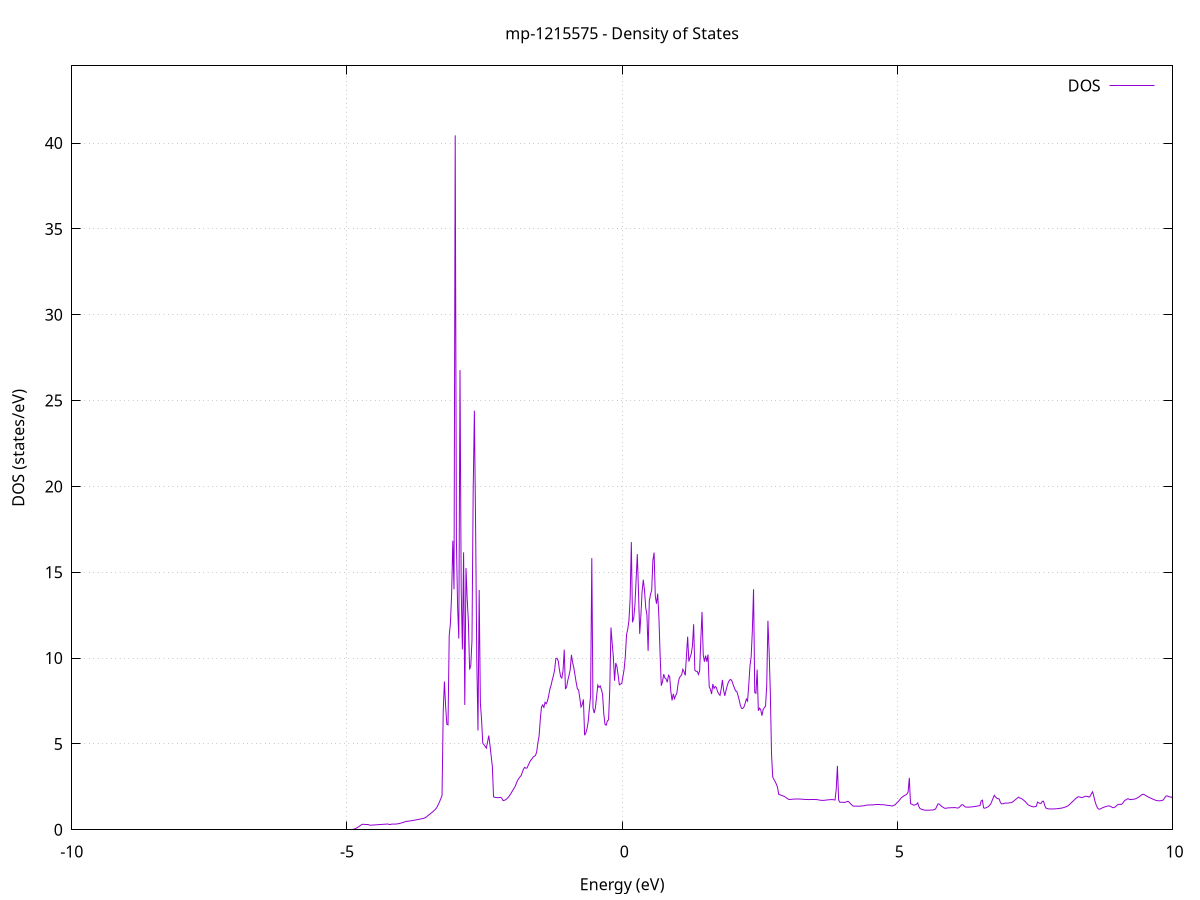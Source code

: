 set title 'mp-1215575 - Density of States'
set xlabel 'Energy (eV)'
set ylabel 'DOS (states/eV)'
set grid
set xrange [-10:10]
set yrange [0:44.496]
set xzeroaxis lt -1
set terminal png size 800,600
set output 'mp-1215575_dos_gnuplot.png'
plot '-' using 1:2 with lines title 'DOS'
-6.908400 0.000000
-6.886600 0.000000
-6.864800 0.000000
-6.843000 0.000000
-6.821300 0.000000
-6.799500 0.000000
-6.777700 0.000000
-6.756000 0.000000
-6.734200 0.000000
-6.712400 0.000000
-6.690600 0.000000
-6.668900 0.000000
-6.647100 0.000000
-6.625300 0.000000
-6.603600 0.000000
-6.581800 0.000000
-6.560000 0.000000
-6.538300 0.000000
-6.516500 0.000000
-6.494700 0.000000
-6.472900 0.000000
-6.451200 0.000000
-6.429400 0.000000
-6.407600 0.000000
-6.385900 0.000000
-6.364100 0.000000
-6.342300 0.000000
-6.320600 0.000000
-6.298800 0.000000
-6.277000 0.000000
-6.255200 0.000000
-6.233500 0.000000
-6.211700 0.000000
-6.189900 0.000000
-6.168200 0.000000
-6.146400 0.000000
-6.124600 0.000000
-6.102900 0.000000
-6.081100 0.000000
-6.059300 0.000000
-6.037500 0.000000
-6.015800 0.000000
-5.994000 0.000000
-5.972200 0.000000
-5.950500 0.000000
-5.928700 0.000000
-5.906900 0.000000
-5.885100 0.000000
-5.863400 0.000000
-5.841600 0.000000
-5.819800 0.000000
-5.798100 0.000000
-5.776300 0.000000
-5.754500 0.000000
-5.732800 0.000000
-5.711000 0.000000
-5.689200 0.000000
-5.667400 0.000000
-5.645700 0.000000
-5.623900 0.000000
-5.602100 0.000000
-5.580400 0.000000
-5.558600 0.000000
-5.536800 0.000000
-5.515100 0.000000
-5.493300 0.000000
-5.471500 0.000000
-5.449700 0.000000
-5.428000 0.000000
-5.406200 0.000000
-5.384400 0.000000
-5.362700 0.000000
-5.340900 0.000000
-5.319100 0.000000
-5.297400 0.000000
-5.275600 0.000000
-5.253800 0.000000
-5.232000 0.000000
-5.210300 0.000000
-5.188500 0.000000
-5.166700 0.000000
-5.145000 0.000000
-5.123200 0.000000
-5.101400 0.000000
-5.079600 0.000000
-5.057900 0.000000
-5.036100 0.000000
-5.014300 0.000000
-4.992600 0.000000
-4.970800 0.000000
-4.949000 0.000000
-4.927300 0.000100
-4.905500 0.010000
-4.883700 0.028200
-4.861900 0.052000
-4.840200 0.081300
-4.818400 0.116000
-4.796600 0.158700
-4.774900 0.207100
-4.753100 0.255500
-4.731300 0.303900
-4.709600 0.322600
-4.687800 0.314900
-4.666000 0.316200
-4.644200 0.316200
-4.622500 0.309400
-4.600700 0.286100
-4.578900 0.264600
-4.557200 0.269500
-4.535400 0.274400
-4.513600 0.279400
-4.491900 0.284300
-4.470100 0.289200
-4.448300 0.294200
-4.426500 0.299100
-4.404800 0.304000
-4.383000 0.308900
-4.361200 0.313900
-4.339500 0.318800
-4.317700 0.323700
-4.295900 0.328400
-4.274100 0.331400
-4.252400 0.333400
-4.230600 0.334500
-4.208800 0.334500
-4.187100 0.333100
-4.165300 0.331700
-4.143500 0.330200
-4.121800 0.331200
-4.100000 0.337200
-4.078200 0.347300
-4.056400 0.361000
-4.034700 0.377200
-4.012900 0.396200
-3.991100 0.417100
-3.969400 0.439300
-3.947600 0.462900
-3.925800 0.487600
-3.904100 0.496400
-3.882300 0.500300
-3.860500 0.511400
-3.838700 0.523000
-3.817000 0.534700
-3.795200 0.546800
-3.773400 0.559700
-3.751700 0.573100
-3.729900 0.586500
-3.708100 0.599900
-3.686300 0.613500
-3.664600 0.627400
-3.642800 0.641700
-3.621000 0.656400
-3.599300 0.671400
-3.577500 0.706400
-3.555700 0.751300
-3.534000 0.813300
-3.512200 0.865300
-3.490400 0.919000
-3.468600 0.975800
-3.446900 1.034800
-3.425100 1.096100
-3.403300 1.161400
-3.381600 1.234600
-3.359800 1.343100
-3.338000 1.490900
-3.316300 1.644200
-3.294500 1.813600
-3.272700 1.995400
-3.250900 6.931600
-3.229200 8.635900
-3.207400 7.196400
-3.185600 6.150400
-3.163900 6.110500
-3.142100 11.313000
-3.120300 12.030400
-3.098600 13.697900
-3.076800 16.834300
-3.055000 14.007400
-3.033200 40.451000
-3.011500 16.825100
-2.989700 12.973100
-2.967900 11.141100
-2.946200 26.772400
-2.924400 14.002700
-2.902600 10.502200
-2.880800 16.162000
-2.859100 7.273300
-2.837300 15.243500
-2.815500 13.450500
-2.793800 12.123600
-2.772000 9.332600
-2.750200 9.569200
-2.728500 11.029800
-2.706700 19.730700
-2.684900 24.412100
-2.663100 17.776500
-2.641400 9.990100
-2.619600 5.785800
-2.597800 13.965000
-2.576100 7.408700
-2.554300 6.398200
-2.532500 5.043900
-2.510800 4.954000
-2.489000 4.859100
-2.467200 4.757100
-2.445400 5.111800
-2.423700 5.484000
-2.401900 4.936000
-2.380100 4.311900
-2.358400 3.688400
-2.336600 1.921700
-2.314800 1.893500
-2.293100 1.880400
-2.271300 1.873000
-2.249500 1.872400
-2.227700 1.878700
-2.206000 1.889500
-2.184200 1.823200
-2.162400 1.696100
-2.140700 1.715000
-2.118900 1.747500
-2.097100 1.801100
-2.075300 1.869200
-2.053600 1.952400
-2.031800 2.058700
-2.010000 2.174600
-1.988300 2.291000
-1.966500 2.407800
-1.944700 2.524800
-1.923000 2.695500
-1.901200 2.865800
-1.879400 2.985100
-1.857600 3.075900
-1.835900 3.156200
-1.814100 3.348200
-1.792300 3.534900
-1.770600 3.637400
-1.748800 3.584900
-1.727000 3.601000
-1.705300 3.766000
-1.683500 3.919900
-1.661700 4.042500
-1.639900 4.129900
-1.618200 4.229700
-1.596400 4.282300
-1.574600 4.323700
-1.552900 4.540200
-1.531100 5.064900
-1.509300 5.454700
-1.487600 6.416200
-1.465800 7.152400
-1.444000 7.269600
-1.422200 7.126300
-1.400500 7.425800
-1.378700 7.339000
-1.356900 7.507700
-1.335200 7.807000
-1.313400 8.183500
-1.291600 8.419400
-1.269800 8.727700
-1.248100 8.992300
-1.226300 9.324800
-1.204500 9.966800
-1.182800 9.992500
-1.161000 9.836800
-1.139200 9.311900
-1.117500 8.916100
-1.095700 8.836800
-1.073900 9.273500
-1.052100 10.488300
-1.030400 8.194900
-1.008600 8.330500
-0.986800 8.713200
-0.965100 8.999800
-0.943300 9.334500
-0.921500 10.187500
-0.899800 9.739100
-0.878000 9.436000
-0.856200 9.006400
-0.834400 8.564000
-0.812700 8.206700
-0.790900 8.143000
-0.769100 7.657400
-0.747400 7.154000
-0.725600 7.290900
-0.703800 7.592500
-0.682000 5.505400
-0.660300 5.641200
-0.638500 5.884900
-0.616700 6.302000
-0.595000 7.088000
-0.573200 7.788300
-0.551400 15.821700
-0.529700 7.090200
-0.507900 6.799800
-0.486100 7.101600
-0.464300 7.750800
-0.442600 8.427900
-0.420800 8.290300
-0.399000 8.381800
-0.377300 8.171200
-0.355500 7.891000
-0.333700 6.765500
-0.312000 6.141200
-0.290200 6.089900
-0.268400 6.343500
-0.246600 6.403200
-0.224900 8.175000
-0.203100 11.780100
-0.181300 10.876900
-0.159600 10.059300
-0.137800 8.680100
-0.116000 9.714000
-0.094300 9.493400
-0.072500 9.001300
-0.050700 8.445300
-0.028900 8.488200
-0.007200 8.526800
0.014600 8.929800
0.036400 9.354900
0.058100 10.112800
0.079900 11.360100
0.101700 11.686200
0.123500 12.186000
0.145200 13.460800
0.167000 16.758800
0.188800 12.084600
0.210500 12.329700
0.232300 13.105000
0.254100 14.594100
0.275800 16.052900
0.297600 13.808300
0.319400 11.411900
0.341200 12.514600
0.362900 13.908300
0.384700 14.566700
0.406500 13.923800
0.428200 12.944200
0.450000 12.524400
0.471800 10.417100
0.493500 13.327100
0.515300 13.704100
0.537100 13.962400
0.558900 15.702600
0.580600 16.145800
0.602400 13.596300
0.624200 13.165200
0.645900 13.752400
0.667700 12.404000
0.689500 10.224700
0.711200 8.394800
0.733000 8.619100
0.754800 9.061300
0.776600 8.843700
0.798300 8.792300
0.820100 8.594800
0.841900 9.002900
0.863600 8.910900
0.885400 8.034800
0.907200 7.537600
0.929000 7.913100
0.950700 7.638800
0.972500 7.818900
0.994300 7.965800
1.016000 8.497900
1.037800 8.839000
1.059600 8.939500
1.081300 9.027200
1.103100 9.344800
1.124900 9.204600
1.146700 8.990100
1.168400 10.130200
1.190200 11.248600
1.212000 9.798900
1.233700 10.040100
1.255500 10.239500
1.277300 10.716900
1.299000 11.973400
1.320800 9.291100
1.342600 9.231200
1.364400 9.229000
1.386100 9.047000
1.407900 9.250500
1.429700 11.086400
1.451400 12.692000
1.473200 10.194200
1.495000 9.789800
1.516700 10.147400
1.538500 9.789200
1.560300 10.207300
1.582100 8.325400
1.603800 8.185400
1.625600 7.907500
1.647400 8.491700
1.669100 8.227200
1.690900 8.346700
1.712700 8.283100
1.734500 8.043000
1.756200 7.914800
1.778000 7.828600
1.799800 8.206300
1.821500 8.726800
1.843300 8.127400
1.865100 7.803200
1.886800 8.112500
1.908600 8.378300
1.930400 8.600000
1.952200 8.714100
1.973900 8.759400
1.995700 8.659100
2.017500 8.441600
2.039200 8.272900
2.061000 8.086500
2.082800 8.067600
2.104500 7.829900
2.126300 7.562300
2.148100 7.240900
2.169900 7.072300
2.191600 7.067900
2.213400 7.150500
2.235200 7.364900
2.256900 7.618900
2.278700 7.495800
2.300500 8.424200
2.322300 9.530500
2.344000 10.069900
2.365800 11.589500
2.387600 14.006900
2.409300 7.992000
2.431100 7.952000
2.452900 9.334400
2.474600 6.932700
2.496400 7.086700
2.518200 6.991100
2.540000 6.647500
2.561700 7.000900
2.583500 7.114000
2.605300 7.199600
2.627000 8.397900
2.648800 12.174200
2.670600 10.374400
2.692300 8.037500
2.714100 4.403500
2.735900 3.072800
2.757700 2.938900
2.779400 2.808600
2.801200 2.664100
2.823000 2.479400
2.844700 2.065100
2.866500 2.039100
2.888300 2.011600
2.910000 1.990000
2.931800 1.960600
2.953600 1.931300
2.975400 1.877100
2.997100 1.825700
3.018900 1.782200
3.040700 1.766500
3.062400 1.768700
3.084200 1.776300
3.106000 1.785700
3.127800 1.789700
3.149500 1.791700
3.171300 1.792500
3.193100 1.792200
3.214800 1.791200
3.236600 1.788300
3.258400 1.783200
3.280100 1.777100
3.301900 1.772700
3.323700 1.768400
3.345500 1.764400
3.367200 1.761700
3.389000 1.759600
3.410800 1.761200
3.432500 1.762700
3.454300 1.761700
3.476100 1.761000
3.497800 1.761000
3.519600 1.759500
3.541400 1.755700
3.563200 1.746700
3.584900 1.728400
3.606700 1.720200
3.628500 1.713900
3.650200 1.712000
3.672000 1.715100
3.693800 1.724300
3.715500 1.733800
3.737300 1.742100
3.759100 1.749000
3.780900 1.754700
3.802600 1.757900
3.824400 1.757100
3.846200 1.746400
3.867900 1.732700
3.889700 2.350400
3.911500 3.726800
3.933300 1.734000
3.955000 1.606700
3.976800 1.604600
3.998600 1.603500
4.020300 1.600100
4.042100 1.597400
4.063900 1.609200
4.085600 1.651000
4.107400 1.657400
4.129200 1.587000
4.151000 1.517400
4.172700 1.449200
4.194500 1.388100
4.216300 1.374200
4.238000 1.373400
4.259800 1.373200
4.281600 1.373600
4.303300 1.375300
4.325100 1.378300
4.346900 1.382600
4.368700 1.389300
4.390400 1.398800
4.412200 1.417300
4.434000 1.430500
4.455700 1.437800
4.477500 1.442800
4.499300 1.446500
4.521000 1.448900
4.542800 1.451400
4.564600 1.454400
4.586400 1.456300
4.608100 1.457400
4.629900 1.457500
4.651700 1.457000
4.673400 1.457200
4.695200 1.458500
4.717000 1.460800
4.738800 1.458600
4.760500 1.453100
4.782300 1.443200
4.804100 1.432800
4.825800 1.422700
4.847600 1.413600
4.869400 1.404500
4.891100 1.395600
4.912900 1.386800
4.934700 1.426700
4.956500 1.443300
4.978200 1.519800
5.000000 1.598500
5.021800 1.659700
5.043500 1.742000
5.065300 1.834400
5.087100 1.898600
5.108800 1.952000
5.130600 1.995200
5.152400 2.031100
5.174200 2.080800
5.195900 2.205000
5.217700 3.025500
5.239500 1.536100
5.261200 1.489400
5.283000 1.454200
5.304800 1.429000
5.326600 1.455600
5.348300 1.489000
5.370100 1.565900
5.391900 1.346600
5.413600 1.232100
5.435400 1.202900
5.457200 1.179600
5.478900 1.160100
5.500700 1.143400
5.522500 1.141000
5.544300 1.139200
5.566000 1.140900
5.587800 1.144100
5.609600 1.146700
5.631300 1.150200
5.653100 1.156800
5.674900 1.175100
5.696600 1.219400
5.718400 1.378700
5.740200 1.508500
5.762000 1.496900
5.783700 1.426900
5.805500 1.366300
5.827300 1.315300
5.849000 1.273700
5.870800 1.245500
5.892600 1.261000
5.914300 1.272400
5.936100 1.277100
5.957900 1.281300
5.979700 1.284700
6.001400 1.287300
6.023200 1.288700
6.045000 1.289300
6.066700 1.283800
6.088500 1.264900
6.110300 1.273700
6.132100 1.324900
6.153800 1.411500
6.175600 1.464200
6.197400 1.445600
6.219100 1.364600
6.240900 1.326100
6.262700 1.318700
6.284400 1.316600
6.306200 1.320500
6.328000 1.326500
6.349800 1.332800
6.371500 1.339400
6.393300 1.346900
6.415100 1.358300
6.436800 1.370400
6.458600 1.383500
6.480400 1.397500
6.502100 1.412300
6.523900 1.680000
6.545700 1.726000
6.567500 1.275800
6.589200 1.256200
6.611000 1.284700
6.632800 1.314000
6.654500 1.351700
6.676300 1.420900
6.698100 1.508300
6.719800 1.679900
6.741600 1.851200
6.763400 2.008400
6.785200 1.907300
6.806900 1.834300
6.828700 1.809900
6.850500 1.799800
6.872200 1.593500
6.894000 1.509600
6.915800 1.513000
6.937600 1.537300
6.959300 1.552700
6.981100 1.557000
7.002900 1.554200
7.024600 1.563700
7.046400 1.572500
7.068200 1.582100
7.089900 1.609700
7.111700 1.658200
7.133500 1.721000
7.155300 1.780600
7.177000 1.832900
7.198800 1.900100
7.220600 1.856300
7.242300 1.834700
7.264100 1.799300
7.285900 1.749500
7.307600 1.688100
7.329400 1.630100
7.351200 1.538300
7.373000 1.467700
7.394700 1.421100
7.416500 1.391400
7.438300 1.361700
7.460000 1.341900
7.481800 1.335900
7.503600 1.346200
7.525300 1.364700
7.547100 1.611700
7.568900 1.570600
7.590700 1.536900
7.612400 1.538100
7.634200 1.659400
7.656000 1.663200
7.677700 1.424800
7.699500 1.263400
7.721300 1.236800
7.743100 1.221500
7.764800 1.213900
7.786600 1.210200
7.808400 1.213500
7.830100 1.215100
7.851900 1.216100
7.873700 1.220000
7.895400 1.226800
7.917200 1.233100
7.939000 1.241900
7.960800 1.253400
7.982500 1.259900
8.004300 1.278200
8.026100 1.297500
8.047800 1.319300
8.069600 1.344200
8.091400 1.378100
8.113100 1.425600
8.134900 1.491500
8.156700 1.558600
8.178500 1.625000
8.200200 1.690100
8.222000 1.757500
8.243800 1.824200
8.265500 1.883200
8.287300 1.924000
8.309100 1.913100
8.330900 1.891500
8.352600 1.879100
8.374400 1.891000
8.396200 1.929500
8.417900 1.949000
8.439700 1.951500
8.461500 1.935100
8.483200 1.897900
8.505000 1.958100
8.526800 2.104300
8.548600 2.213000
8.570300 1.945800
8.592100 1.649600
8.613900 1.438200
8.635600 1.285300
8.657400 1.208300
8.679200 1.197900
8.700900 1.235700
8.722700 1.272300
8.744500 1.302700
8.766300 1.326800
8.788000 1.348600
8.809800 1.368900
8.831600 1.390000
8.853300 1.388500
8.875100 1.359400
8.896900 1.321200
8.918600 1.289700
8.940400 1.291500
8.962200 1.340500
8.984000 1.410400
9.005700 1.461100
9.027500 1.482800
9.049300 1.481400
9.071000 1.477000
9.092800 1.535700
9.114600 1.632100
9.136400 1.725500
9.158100 1.740000
9.179900 1.801200
9.201700 1.800800
9.223400 1.755600
9.245200 1.760700
9.267000 1.769800
9.288700 1.778400
9.310500 1.788500
9.332300 1.810200
9.354100 1.843800
9.375800 1.883300
9.397600 1.929400
9.419400 1.984500
9.441100 2.041900
9.462900 2.069700
9.484700 2.053800
9.506400 2.009400
9.528200 1.965900
9.550000 1.926200
9.571800 1.888900
9.593500 1.858800
9.615300 1.828500
9.637100 1.795100
9.658800 1.762300
9.680600 1.735400
9.702400 1.714200
9.724100 1.697600
9.745900 1.687700
9.767700 1.687500
9.789500 1.696800
9.811200 1.714200
9.833000 1.736700
9.854800 1.842100
9.876500 1.944300
9.898300 1.978700
9.920100 1.950800
9.941900 1.924100
9.963600 1.906300
9.985400 1.900800
10.007200 1.829500
10.028900 1.786800
10.050700 1.763300
10.072500 1.739300
10.094200 1.720600
10.116000 1.707400
10.137800 1.700900
10.159600 1.699200
10.181300 1.699900
10.203100 1.705800
10.224900 1.715800
10.246600 1.723200
10.268400 1.731000
10.290200 1.732900
10.311900 1.739100
10.333700 1.739200
10.355500 1.746200
10.377300 1.762300
10.399000 1.779800
10.420800 1.791000
10.442600 1.800100
10.464300 1.809500
10.486100 1.819400
10.507900 1.791800
10.529600 1.768600
10.551400 1.764400
10.573200 1.763500
10.595000 1.754000
10.616700 1.735400
10.638500 1.707500
10.660300 1.705800
10.682000 1.632700
10.703800 1.603600
10.725600 1.584800
10.747400 1.572200
10.769100 1.563200
10.790900 1.560000
10.812700 1.559200
10.834400 1.554500
10.856200 1.545700
10.878000 1.535300
10.899700 1.526800
10.921500 1.519100
10.943300 1.511200
10.965100 1.504700
10.986800 1.499700
11.008600 1.499600
11.030400 1.559100
11.052100 1.687600
11.073900 1.983600
11.095700 1.844600
11.117400 1.870000
11.139200 1.912700
11.161000 1.948800
11.182800 1.980900
11.204500 2.039900
11.226300 2.053200
11.248100 1.999900
11.269800 1.993900
11.291600 1.970300
11.313400 1.978600
11.335200 1.986600
11.356900 1.994300
11.378700 1.938600
11.400500 1.931100
11.422200 1.937700
11.444000 1.952100
11.465800 1.951400
11.487500 1.934400
11.509300 1.900600
11.531100 1.860300
11.552900 1.827500
11.574600 1.801800
11.596400 1.783700
11.618200 1.780600
11.639900 1.797400
11.661700 1.842900
11.683500 1.908100
11.705200 1.973800
11.727000 2.685900
11.748800 1.866700
11.770600 1.797300
11.792300 1.790200
11.814100 1.786900
11.835900 1.783700
11.857600 1.783300
11.879400 1.787300
11.901200 1.792000
11.922900 1.798700
11.944700 1.802400
11.966500 1.804400
11.988300 1.806600
12.010000 1.812500
12.031800 1.810700
12.053600 1.811900
12.075300 1.813000
12.097100 1.813500
12.118900 1.818900
12.140700 1.820600
12.162400 1.822300
12.184200 1.824500
12.206000 1.826500
12.227700 1.870100
12.249500 1.918400
12.271300 1.977500
12.293000 2.046600
12.314800 2.126500
12.336600 2.081700
12.358400 2.011800
12.380100 1.980400
12.401900 1.973700
12.423700 1.963900
12.445400 1.952200
12.467200 1.939600
12.489000 1.923400
12.510700 1.908500
12.532500 1.895200
12.554300 1.882500
12.576100 1.877000
12.597800 1.877900
12.619600 1.882000
12.641400 1.886100
12.663100 1.891800
12.684900 1.899700
12.706700 1.908600
12.728400 1.919200
12.750200 1.932200
12.772000 1.946000
12.793800 1.960000
12.815500 1.974800
12.837300 1.990100
12.859100 2.006100
12.880800 2.024900
12.902600 2.047800
12.924400 2.073800
12.946200 2.102800
12.967900 2.143300
12.989700 2.199200
13.011500 2.247300
13.033200 2.284500
13.055000 2.311800
13.076800 2.342900
13.098500 2.371200
13.120300 2.398100
13.142100 2.416800
13.163900 2.440300
13.185600 2.465600
13.207400 2.496700
13.229200 2.518200
13.250900 2.508200
13.272700 2.471600
13.294500 2.456300
13.316200 2.446600
13.338000 2.439000
13.359800 2.428700
13.381600 2.419600
13.403300 2.409300
13.425100 2.396200
13.446900 2.381200
13.468600 2.364200
13.490400 2.347900
13.512200 2.318700
13.533900 2.206000
13.555700 2.127100
13.577500 2.085100
13.599300 2.050400
13.621000 2.003500
13.642800 1.947700
13.664600 1.904700
13.686300 1.857100
13.708100 1.831100
13.729900 1.814600
13.751700 1.802900
13.773400 1.796400
13.795200 1.790400
13.817000 1.781200
13.838700 1.773800
13.860500 1.780900
13.882300 1.785500
13.904000 1.757200
13.925800 1.729300
13.947600 1.732700
13.969400 1.737600
13.991100 1.743400
14.012900 1.752500
14.034700 1.761300
14.056400 1.769100
14.078200 1.776900
14.100000 1.785600
14.121700 1.798800
14.143500 1.815500
14.165300 1.843200
14.187100 1.870200
14.208800 1.894700
14.230600 1.946400
14.252400 1.989000
14.274100 2.021000
14.295900 2.040800
14.317700 2.059000
14.339500 2.085900
14.361200 2.111100
14.383000 2.133300
14.404800 2.151800
14.426500 2.168800
14.448300 2.185600
14.470100 2.207500
14.491800 2.235400
14.513600 2.230300
14.535400 2.227400
14.557200 2.241600
14.578900 2.270900
14.600700 2.329100
14.622500 2.440600
14.644200 2.573000
14.666000 2.645800
14.687800 2.642000
14.709500 2.650900
14.731300 2.678700
14.753100 2.724700
14.774900 2.775300
14.796600 2.835300
14.818400 2.896700
14.840200 2.917400
14.861900 2.903200
14.883700 2.854700
14.905500 2.758200
14.927200 2.613000
14.949000 2.511600
14.970800 2.503700
14.992600 2.498700
15.014300 2.478800
15.036100 2.450300
15.057900 2.422500
15.079600 2.391900
15.101400 2.376000
15.123200 2.375200
15.145000 2.386600
15.166700 2.398800
15.188500 2.406600
15.210300 2.408200
15.232000 2.405100
15.253800 2.399400
15.275600 2.387600
15.297300 2.378800
15.319100 2.385600
15.340900 2.409100
15.362700 2.458600
15.384400 2.544000
15.406200 2.593700
15.428000 2.616100
15.449700 2.626200
15.471500 2.630300
15.493300 2.626800
15.515000 2.615200
15.536800 2.599000
15.558600 2.579400
15.580400 2.540700
15.602100 2.511700
15.623900 2.523100
15.645700 2.547900
15.667400 2.563600
15.689200 2.567800
15.711000 2.563500
15.732700 2.546200
15.754500 2.511400
15.776300 2.498300
15.798100 2.512600
15.819800 2.511500
15.841600 2.503500
15.863400 2.503800
15.885100 2.506800
15.906900 2.521000
15.928700 2.526400
15.950500 2.437800
15.972200 2.420000
15.994000 2.420800
16.015800 2.423800
16.037500 2.428600
16.059300 2.435400
16.081100 2.443500
16.102800 2.455100
16.124600 2.477100
16.146400 2.507900
16.168200 2.531200
16.189900 2.549200
16.211700 2.561700
16.233500 2.562200
16.255200 2.550900
16.277000 2.530200
16.298800 2.492700
16.320500 2.441200
16.342300 2.409900
16.364100 2.379100
16.385900 2.344900
16.407600 2.316000
16.429400 2.294400
16.451200 2.279400
16.472900 2.267900
16.494700 2.255100
16.516500 2.244200
16.538200 2.238900
16.560000 2.239800
16.581800 2.240600
16.603600 2.247400
16.625300 2.260300
16.647100 2.277500
16.668900 2.294200
16.690600 2.310000
16.712400 2.342100
16.734200 2.377100
16.756000 2.412500
16.777700 2.440400
16.799500 2.468000
16.821300 2.493600
16.843000 2.520100
16.864800 2.547500
16.886600 2.574400
16.908300 2.624900
16.930100 2.665400
16.951900 2.695800
16.973700 2.721500
16.995400 2.747200
17.017200 2.772100
17.039000 2.793700
17.060700 2.820300
17.082500 2.866500
17.104300 2.912800
17.126000 2.948100
17.147800 2.977200
17.169600 3.008600
17.191400 3.025800
17.213100 3.023900
17.234900 3.003000
17.256700 2.968200
17.278400 2.923200
17.300200 2.863700
17.322000 2.790400
17.343800 2.707700
17.365500 2.647400
17.387300 2.657100
17.409100 2.632500
17.430800 2.613200
17.452600 2.605600
17.474400 2.537900
17.496100 2.504400
17.517900 2.493100
17.539700 2.481200
17.561500 2.466900
17.583200 2.449500
17.605000 2.429700
17.626800 2.409400
17.648500 2.393100
17.670300 2.381500
17.692100 2.378700
17.713800 2.386600
17.735600 2.391100
17.757400 2.366500
17.779200 2.341500
17.800900 2.322400
17.822700 2.314400
17.844500 2.321700
17.866200 2.340500
17.888000 2.373800
17.909800 2.323200
17.931500 2.302200
17.953300 2.300800
17.975100 2.304800
17.996900 2.309000
18.018600 2.307100
18.040400 2.301700
18.062200 2.291500
18.083900 2.275700
18.105700 2.257600
18.127500 2.236400
18.149300 2.228500
18.171000 2.225800
18.192800 2.225600
18.214600 2.228400
18.236300 2.235500
18.258100 2.241000
18.279900 2.269700
18.301600 2.264800
18.323400 2.254200
18.345200 2.242100
18.367000 2.239300
18.388700 2.234500
18.410500 2.218200
18.432300 2.205300
18.454000 2.194600
18.475800 2.185600
18.497600 2.177600
18.519300 2.171700
18.541100 2.171900
18.562900 2.177000
18.584700 2.187100
18.606400 2.196200
18.628200 2.204400
18.650000 2.211800
18.671700 2.220800
18.693500 2.231100
18.715300 2.244200
18.737000 2.264600
18.758800 2.292800
18.780600 2.324400
18.802400 2.356100
18.824100 2.401300
18.845900 2.628200
18.867700 2.673900
18.889400 2.630600
18.911200 2.590100
18.933000 2.556800
18.954800 2.557000
18.976500 2.574500
18.998300 2.620000
19.020100 2.688100
19.041800 2.752000
19.063600 2.808500
19.085400 2.878800
19.107100 2.919800
19.128900 2.967000
19.150700 3.019100
19.172500 3.049600
19.194200 3.041100
19.216000 3.025300
19.237800 2.999400
19.259500 3.003700
19.281300 3.010400
19.303100 2.992100
19.324800 2.922400
19.346600 2.824500
19.368400 2.919200
19.390200 2.794700
19.411900 2.713600
19.433700 2.640000
19.455500 2.580200
19.477200 2.530800
19.499000 2.490600
19.520800 2.467100
19.542500 2.502900
19.564300 2.529100
19.586100 2.539100
19.607900 2.552300
19.629600 2.556000
19.651400 2.559600
19.673200 2.565900
19.694900 2.577600
19.716700 2.594400
19.738500 2.618300
19.760300 2.645000
19.782000 2.676800
19.803800 2.712200
19.825600 2.744300
19.847300 2.763900
19.869100 2.726800
19.890900 2.711300
19.912600 2.710200
19.934400 2.752100
19.956200 2.734700
19.978000 2.709100
19.999700 2.682300
20.021500 2.654900
20.043300 2.625200
20.065000 2.594100
20.086800 2.561300
20.108600 2.528100
20.130300 2.497300
20.152100 2.483600
20.173900 2.468000
20.195700 2.477700
20.217400 2.518700
20.239200 2.537000
20.261000 2.537800
20.282700 2.529700
20.304500 2.488900
20.326300 2.454800
20.348100 2.425900
20.369800 2.400700
20.391600 2.380100
20.413400 2.366400
20.435100 2.354400
20.456900 2.343400
20.478700 2.327300
20.500400 2.307000
20.522200 2.294100
20.544000 2.311300
20.565800 2.319100
20.587500 2.335600
20.609300 2.367400
20.631100 2.455400
20.652800 2.550700
20.674600 2.685600
20.696400 2.801800
20.718100 2.868300
20.739900 2.893000
20.761700 3.013100
20.783500 3.228500
20.805200 3.176300
20.827000 3.027900
20.848800 3.086100
20.870500 2.838400
20.892300 2.906000
20.914100 2.493400
20.935800 2.340300
20.957600 2.372300
20.979400 2.334200
21.001200 2.260000
21.022900 2.354600
21.044700 2.500100
21.066500 2.645000
21.088200 2.669100
21.110000 2.660800
21.131800 2.688700
21.153600 2.740300
21.175300 2.788800
21.197100 2.837700
21.218900 2.852300
21.240600 2.849100
21.262400 2.864200
21.284200 3.120600
21.305900 3.222800
21.327700 3.247300
21.349500 3.289400
21.371300 3.362900
21.393000 3.425100
21.414800 3.466600
21.436600 3.526700
21.458300 3.587600
21.480100 3.654200
21.501900 3.678300
21.523600 3.689900
21.545400 3.705000
21.567200 3.756300
21.589000 3.849800
21.610700 3.958600
21.632500 4.039900
21.654300 4.113700
21.676000 4.142900
21.697800 4.149300
21.719600 4.133000
21.741300 4.060900
21.763100 4.045400
21.784900 4.181000
21.806700 4.344600
21.828400 4.341900
21.850200 4.263000
21.872000 4.162000
21.893700 4.136100
21.915500 4.083700
21.937300 4.119700
21.959100 4.157400
21.980800 4.149300
22.002600 3.985400
22.024400 3.848700
22.046100 3.733700
22.067900 3.651600
22.089700 3.610400
22.111400 3.722100
22.133200 3.471800
22.155000 3.379000
22.176800 3.367200
22.198500 3.398200
22.220300 3.453000
22.242100 3.520900
22.263800 3.558100
22.285600 3.585800
22.307400 3.598700
22.329100 3.645000
22.350900 3.702000
22.372700 3.758500
22.394500 3.816600
22.416200 3.847700
22.438000 3.870000
22.459800 3.933400
22.481500 4.090800
22.503300 4.145800
22.525100 4.109900
22.546800 4.088900
22.568600 4.046000
22.590400 3.975700
22.612200 3.807600
22.633900 3.557900
22.655700 3.367600
22.677500 3.173600
22.699200 3.033300
22.721000 2.944400
22.742800 2.918500
22.764600 2.955300
22.786300 3.011500
22.808100 3.082900
22.829900 3.169500
22.851600 3.299100
22.873400 3.481900
22.895200 3.688000
22.916900 3.841900
22.938700 4.032900
22.960500 4.036500
22.982300 3.949400
23.004000 4.010200
23.025800 4.020700
23.047600 4.002800
23.069300 3.903700
23.091100 3.889300
23.112900 3.647600
23.134600 3.475600
23.156400 3.382500
23.178200 3.361300
23.200000 3.357400
23.221700 3.324800
23.243500 3.279800
23.265300 3.337300
23.287000 3.430300
23.308800 3.217100
23.330600 3.122100
23.352400 3.033200
23.374100 2.958300
23.395900 2.892200
23.417700 2.831300
23.439400 2.847600
23.461200 2.769600
23.483000 2.788900
23.504700 2.767000
23.526500 2.758300
23.548300 2.732700
23.570100 2.638200
23.591800 2.589800
23.613600 2.599900
23.635400 2.603500
23.657100 2.602900
23.678900 2.558100
23.700700 2.494500
23.722400 2.441900
23.744200 2.391700
23.766000 2.338700
23.787800 2.283900
23.809500 2.243500
23.831300 2.231600
23.853100 2.265500
23.874800 2.304100
23.896600 2.340400
23.918400 2.372900
23.940100 2.394800
23.961900 2.400500
23.983700 2.459600
24.005500 2.469100
24.027200 2.283800
24.049000 2.223100
24.070800 2.189800
24.092500 2.155900
24.114300 2.118300
24.136100 2.081700
24.157900 2.050500
24.179600 2.023700
24.201400 1.997000
24.223200 1.971000
24.244900 1.959500
24.266700 1.971100
24.288500 1.987100
24.310200 1.976800
24.332000 1.965900
24.353800 1.980400
24.375600 2.022600
24.397300 2.092100
24.419100 2.185500
24.440900 2.273900
24.462600 2.382200
24.484400 2.445600
24.506200 2.484100
24.527900 2.480700
24.549700 2.435600
24.571500 2.338900
24.593300 2.247000
24.615000 2.223200
24.636800 2.162100
24.658600 2.076900
24.680300 2.021800
24.702100 1.967300
24.723900 1.923100
24.745600 1.886000
24.767400 1.853000
24.789200 1.815600
24.811000 1.778700
24.832700 1.744900
24.854500 1.715400
24.876300 1.672900
24.898000 1.713900
24.919800 1.779500
24.941600 1.864700
24.963400 2.072400
24.985100 2.537300
25.006900 2.571200
25.028700 2.834000
25.050400 2.964600
25.072200 2.947200
25.094000 2.919900
25.115700 2.821600
25.137500 2.765000
25.159300 2.786400
25.181100 2.825600
25.202800 2.875100
25.224600 2.904000
25.246400 2.905600
25.268100 2.883000
25.289900 3.131600
25.311700 2.796500
25.333400 2.769700
25.355200 2.752300
25.377000 2.811400
25.398800 2.834700
25.420500 2.674200
25.442300 2.578300
25.464100 2.487900
25.485800 2.384900
25.507600 2.358500
25.529400 2.388500
25.551100 2.411500
25.572900 2.461000
25.594700 2.583000
25.616500 2.452900
25.638200 2.377500
25.660000 2.314000
25.681800 2.207200
25.703500 2.178700
25.725300 2.106900
25.747100 1.975900
25.768900 1.966600
25.790600 2.022800
25.812400 2.079400
25.834200 2.189400
25.855900 2.251700
25.877700 2.252400
25.899500 2.265500
25.921200 2.292500
25.943000 2.293400
25.964800 2.269800
25.986600 2.238300
26.008300 2.192200
26.030100 2.096100
26.051900 2.008800
26.073600 1.945800
26.095400 1.918300
26.117200 1.949200
26.138900 1.968400
26.160700 1.973800
26.182500 1.985900
26.204300 2.000400
26.226000 2.014600
26.247800 2.026400
26.269600 2.034100
26.291300 2.022000
26.313100 2.001400
26.334900 2.009500
26.356700 2.024100
26.378400 2.041500
26.400200 2.065400
26.422000 2.128600
26.443700 2.192600
26.465500 2.193800
26.487300 2.164300
26.509000 2.149900
26.530800 2.166500
26.552600 2.176000
26.574400 2.165800
26.596100 2.148300
26.617900 2.140000
26.639700 2.166200
26.661400 2.170700
26.683200 2.124100
26.705000 2.100900
26.726700 2.107600
26.748500 2.146700
26.770300 2.123400
26.792100 2.095600
26.813800 2.072100
26.835600 2.054600
26.857400 2.043400
26.879100 2.039500
26.900900 2.049700
26.922700 2.101100
26.944400 2.174400
26.966200 2.193900
26.988000 2.165100
27.009800 2.140900
27.031500 2.178200
27.053300 2.227600
27.075100 2.286900
27.096800 2.356200
27.118600 2.435000
27.140400 2.577300
27.162200 2.720500
27.183900 2.840000
27.205700 2.948600
27.227500 3.061900
27.249200 3.191400
27.271000 3.332300
27.292800 3.422900
27.314500 3.547800
27.336300 3.700500
27.358100 3.570300
27.379900 3.446800
27.401600 3.385400
27.423400 3.284400
27.445200 3.166600
27.466900 3.135200
27.488700 3.105200
27.510500 3.079200
27.532200 3.098600
27.554000 3.097600
27.575800 3.042600
27.597600 2.984800
27.619300 2.922500
27.641100 2.850800
27.662900 2.911400
27.684600 2.978700
27.706400 3.010200
27.728200 2.993000
27.749900 2.963700
27.771700 2.954100
27.793500 2.939700
27.815300 2.939200
27.837000 2.972900
27.858800 3.058800
27.880600 3.172100
27.902300 3.267900
27.924100 3.350400
27.945900 3.439100
27.967700 3.523100
27.989400 3.621500
28.011200 3.723300
28.033000 3.818500
28.054700 3.880300
28.076500 3.964500
28.098300 4.010900
28.120000 4.026900
28.141800 3.897700
28.163600 3.852500
28.185400 3.855800
28.207100 3.808200
28.228900 3.592800
28.250700 3.470700
28.272400 3.443000
28.294200 3.467500
28.316000 3.472300
28.337700 3.464600
28.359500 3.509600
28.381300 3.632100
28.403100 3.900200
28.424800 3.904600
28.446600 3.784500
28.468400 3.617800
28.490100 3.705900
28.511900 3.978100
28.533700 3.586700
28.555400 3.534000
28.577200 3.679600
28.599000 3.957400
28.620800 4.012700
28.642500 3.945300
28.664300 3.576500
28.686100 3.480600
28.707800 3.460100
28.729600 3.412300
28.751400 3.393600
28.773200 3.438900
28.794900 3.557000
28.816700 3.684800
28.838500 3.858900
28.860200 3.856600
28.882000 3.830100
28.903800 3.810200
28.925500 3.800600
28.947300 3.809400
28.969100 3.507200
28.990900 3.442700
29.012600 3.490600
29.034400 3.596800
29.056200 3.580000
29.077900 3.620800
29.099700 3.708700
29.121500 3.805700
29.143200 3.842800
29.165000 3.788700
29.186800 3.842600
29.208600 3.925800
29.230300 4.013500
29.252100 4.098700
29.273900 4.167000
29.295600 4.273700
29.317400 4.320600
29.339200 4.349700
29.361000 4.332500
29.382700 4.317200
29.404500 4.314100
29.426300 4.297700
29.448000 4.251700
29.469800 4.155600
29.491600 4.047600
29.513300 3.953600
29.535100 3.895800
29.556900 3.807900
29.578700 3.792700
29.600400 3.808500
29.622200 3.930500
29.644000 3.999600
29.665700 4.061600
29.687500 4.101600
29.709300 4.133300
29.731000 4.152800
29.752800 4.247100
29.774600 4.333800
29.796400 4.379300
29.818100 4.398900
29.839900 4.459700
29.861700 4.600500
29.883400 4.829200
29.905200 4.991200
29.927000 4.891700
29.948700 4.774200
29.970500 4.652300
29.992300 4.552000
30.014100 4.518200
30.035800 4.381900
30.057600 4.296100
30.079400 4.131800
30.101100 3.959100
30.122900 3.807600
30.144700 3.699800
30.166500 3.645800
30.188200 3.633100
30.210000 3.653600
30.231800 3.708200
30.253500 3.738800
30.275300 3.711700
30.297100 3.684100
30.318800 3.632800
30.340600 3.575000
30.362400 3.519700
30.384200 3.498500
30.405900 3.493400
30.427700 3.498600
30.449500 3.510200
30.471200 3.527300
30.493000 3.551400
30.514800 3.652900
30.536500 3.651400
30.558300 3.666700
30.580100 3.726100
30.601900 3.835400
30.623600 3.735300
30.645400 3.489200
30.667200 3.336000
30.688900 3.403400
30.710700 3.366000
30.732500 3.390000
30.754200 3.437800
30.776000 3.505100
30.797800 3.590400
30.819600 3.676100
30.841300 3.754600
30.863100 3.906500
30.884900 3.928100
30.906600 3.937500
30.928400 3.956900
30.950200 3.973100
30.972000 3.964800
30.993700 3.920500
31.015500 3.863400
31.037300 3.808300
31.059000 3.792700
31.080800 3.893800
31.102600 4.026400
31.124300 3.976300
31.146100 3.860800
31.167900 3.692400
31.189700 3.584200
31.211400 3.566900
31.233200 3.536100
31.255000 3.500200
31.276700 3.429200
31.298500 3.414200
31.320300 3.411300
31.342000 3.413400
31.363800 3.412600
31.385600 3.444300
31.407400 3.479800
31.429100 3.513800
31.450900 3.543800
31.472700 3.576600
31.494400 3.594300
31.516200 3.568500
31.538000 3.543500
31.559700 3.567200
31.581500 3.560300
31.603300 3.504900
31.625100 3.273100
31.646800 3.209100
31.668600 3.203000
31.690400 3.233600
31.712100 3.187500
31.733900 3.150800
31.755700 3.044700
31.777500 3.011000
31.799200 2.971100
31.821000 2.915500
31.842800 2.889400
31.864500 2.991500
31.886300 3.050400
31.908100 3.057800
31.929800 3.034700
31.951600 2.997600
31.973400 2.958800
31.995200 2.929600
32.016900 2.926400
32.038700 2.885600
32.060500 2.832500
32.082200 2.805500
32.104000 2.819100
32.125800 2.838000
32.147500 2.874500
32.169300 2.893300
32.191100 2.807500
32.212900 2.755800
32.234600 2.735800
32.256400 2.717400
32.278200 2.691600
32.299900 2.654400
32.321700 2.630500
32.343500 2.606600
32.365300 2.609000
32.387000 2.593000
32.408800 2.576400
32.430600 2.567800
32.452300 2.590600
32.474100 2.602900
32.495900 2.666200
32.517600 2.703100
32.539400 2.672900
32.561200 2.686100
32.583000 2.741600
32.604700 2.815700
32.626500 2.672000
32.648300 2.553900
32.670000 2.487700
32.691800 2.464800
32.713600 2.435300
32.735300 2.379900
32.757100 2.330300
32.778900 2.287500
32.800700 2.257500
32.822400 2.250200
32.844200 2.246500
32.866000 2.222200
32.887700 2.186400
32.909500 2.144600
32.931300 2.102700
32.953000 2.058200
32.974800 2.010800
32.996600 1.959700
33.018400 1.908500
33.040100 1.857500
33.061900 1.811100
33.083700 1.769400
33.105400 1.723200
33.127200 1.678900
33.149000 1.646900
33.170800 1.608700
33.192500 1.573300
33.214300 1.539700
33.236100 1.506700
33.257800 1.473800
33.279600 1.441100
33.301400 1.410000
33.323100 1.379700
33.344900 1.349900
33.366700 1.320500
33.388500 1.289800
33.410200 1.260300
33.432000 1.232200
33.453800 1.204400
33.475500 1.176500
33.497300 1.148200
33.519100 1.119400
33.540800 1.090500
33.562600 1.062100
33.584400 1.034800
33.606200 1.007900
33.627900 0.978400
33.649700 0.946600
33.671500 0.918200
33.693200 0.885400
33.715000 0.851300
33.736800 0.835900
33.758500 0.805000
33.780300 0.787700
33.802100 0.770500
33.823900 0.753400
33.845600 0.736300
33.867400 0.719600
33.889200 0.703400
33.910900 0.687700
33.932700 0.672500
33.954500 0.657400
33.976300 0.642300
33.998000 0.626200
34.019800 0.609100
34.041600 0.591900
34.063300 0.574300
34.085100 0.557000
34.106900 0.540700
34.128600 0.524600
34.150400 0.508400
34.172200 0.491600
34.194000 0.475000
34.215700 0.475000
34.237500 0.465500
34.259300 0.436900
34.281000 0.393000
34.302800 0.357000
34.324600 0.332800
34.346300 0.320300
34.368100 0.314000
34.389900 0.312200
34.411700 0.314900
34.433400 0.322800
34.455200 0.338500
34.477000 0.411000
34.498700 0.455300
34.520500 0.398900
34.542300 0.271100
34.564000 0.135800
34.585800 0.097500
34.607600 0.065300
34.629400 0.024700
34.651100 0.000400
34.672900 0.000000
34.694700 0.000000
34.716400 0.000000
34.738200 0.000000
34.760000 0.000000
34.781800 0.000000
34.803500 0.000000
34.825300 0.000000
34.847100 0.000000
34.868800 0.000000
34.890600 0.000000
34.912400 0.000000
34.934100 0.000000
34.955900 0.000000
34.977700 0.000000
34.999500 0.000000
35.021200 0.000000
35.043000 0.000000
35.064800 0.000000
35.086500 0.000000
35.108300 0.000000
35.130100 0.000000
35.151800 0.000000
35.173600 0.000000
35.195400 0.000000
35.217200 0.000000
35.238900 0.000000
35.260700 0.000000
35.282500 0.000000
35.304200 0.000000
35.326000 0.000000
35.347800 0.000000
35.369600 0.000000
35.391300 0.000000
35.413100 0.000000
35.434900 0.000000
35.456600 0.000000
35.478400 0.000000
35.500200 0.000000
35.521900 0.000000
35.543700 0.000000
35.565500 0.000000
35.587300 0.000000
35.609000 0.000000
35.630800 0.000000
35.652600 0.000000
35.674300 0.000000
35.696100 0.000000
35.717900 0.000000
35.739600 0.000000
35.761400 0.000000
35.783200 0.000000
35.805000 0.000000
35.826700 0.000000
35.848500 0.000000
35.870300 0.000000
35.892000 0.000000
35.913800 0.000000
35.935600 0.000000
35.957300 0.000000
35.979100 0.000000
36.000900 0.000000
36.022700 0.000000
36.044400 0.000000
36.066200 0.000000
36.088000 0.000000
36.109700 0.000000
36.131500 0.000000
36.153300 0.000000
36.175100 0.000000
36.196800 0.000000
36.218600 0.000000
36.240400 0.000000
36.262100 0.000000
36.283900 0.000000
36.305700 0.000000
36.327400 0.000000
36.349200 0.000000
36.371000 0.000000
36.392800 0.000000
36.414500 0.000000
36.436300 0.000000
36.458100 0.000000
36.479800 0.000000
36.501600 0.000000
36.523400 0.000000
36.545100 0.000000
36.566900 0.000000
36.588700 0.000000
36.610500 0.000000
36.632200 0.000000
e
